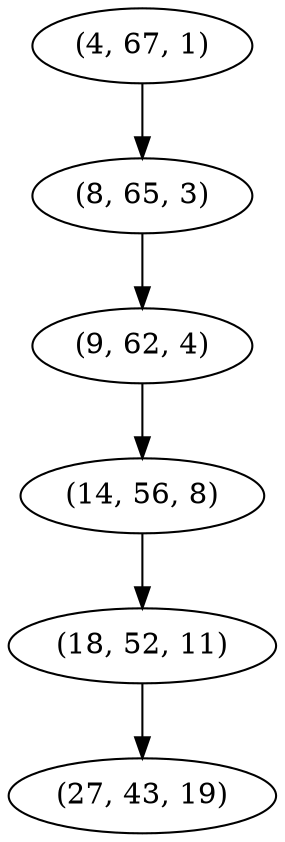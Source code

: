 digraph tree {
    "(4, 67, 1)";
    "(8, 65, 3)";
    "(9, 62, 4)";
    "(14, 56, 8)";
    "(18, 52, 11)";
    "(27, 43, 19)";
    "(4, 67, 1)" -> "(8, 65, 3)";
    "(8, 65, 3)" -> "(9, 62, 4)";
    "(9, 62, 4)" -> "(14, 56, 8)";
    "(14, 56, 8)" -> "(18, 52, 11)";
    "(18, 52, 11)" -> "(27, 43, 19)";
}
